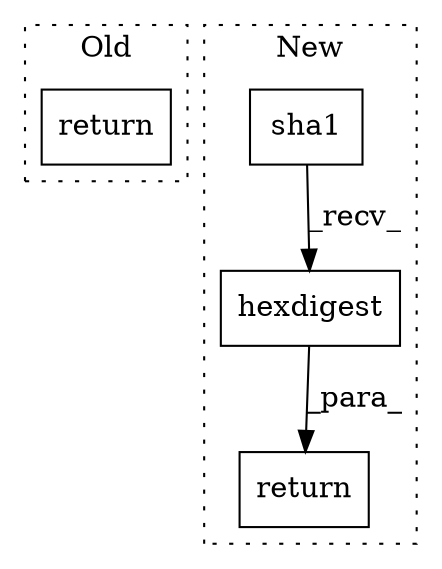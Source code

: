digraph G {
subgraph cluster0 {
1 [label="return" a="41" s="12571" l="7" shape="box"];
label = "Old";
style="dotted";
}
subgraph cluster1 {
2 [label="sha1" a="32" s="12777,12794" l="5,1" shape="box"];
3 [label="hexdigest" a="32" s="12796" l="11" shape="box"];
4 [label="return" a="41" s="12719" l="7" shape="box"];
label = "New";
style="dotted";
}
2 -> 3 [label="_recv_"];
3 -> 4 [label="_para_"];
}